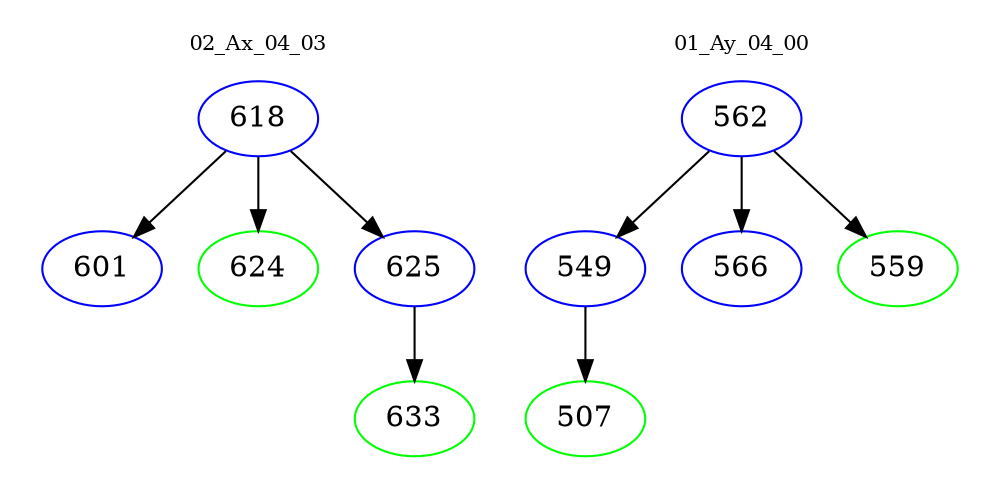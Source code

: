 digraph{
subgraph cluster_0 {
color = white
label = "02_Ax_04_03";
fontsize=10;
T0_618 [label="618", color="blue"]
T0_618 -> T0_601 [color="black"]
T0_601 [label="601", color="blue"]
T0_618 -> T0_624 [color="black"]
T0_624 [label="624", color="green"]
T0_618 -> T0_625 [color="black"]
T0_625 [label="625", color="blue"]
T0_625 -> T0_633 [color="black"]
T0_633 [label="633", color="green"]
}
subgraph cluster_1 {
color = white
label = "01_Ay_04_00";
fontsize=10;
T1_562 [label="562", color="blue"]
T1_562 -> T1_549 [color="black"]
T1_549 [label="549", color="blue"]
T1_549 -> T1_507 [color="black"]
T1_507 [label="507", color="green"]
T1_562 -> T1_566 [color="black"]
T1_566 [label="566", color="blue"]
T1_562 -> T1_559 [color="black"]
T1_559 [label="559", color="green"]
}
}
